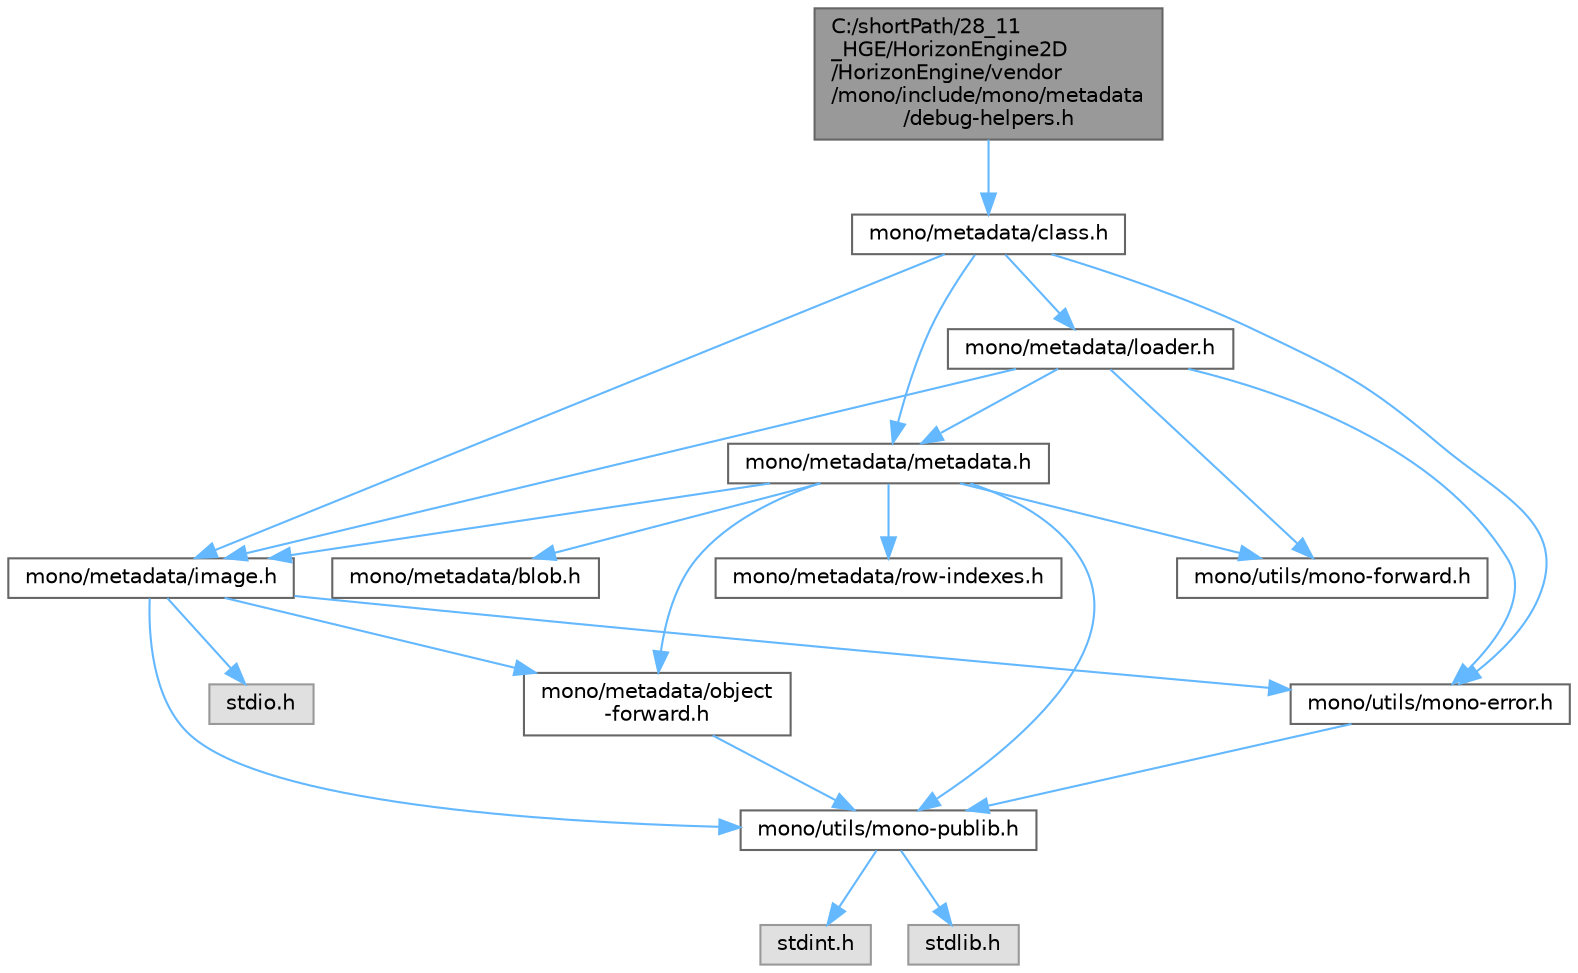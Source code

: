 digraph "C:/shortPath/28_11_HGE/HorizonEngine2D/HorizonEngine/vendor/mono/include/mono/metadata/debug-helpers.h"
{
 // LATEX_PDF_SIZE
  bgcolor="transparent";
  edge [fontname=Helvetica,fontsize=10,labelfontname=Helvetica,labelfontsize=10];
  node [fontname=Helvetica,fontsize=10,shape=box,height=0.2,width=0.4];
  Node1 [label="C:/shortPath/28_11\l_HGE/HorizonEngine2D\l/HorizonEngine/vendor\l/mono/include/mono/metadata\l/debug-helpers.h",height=0.2,width=0.4,color="gray40", fillcolor="grey60", style="filled", fontcolor="black",tooltip=" "];
  Node1 -> Node2 [color="steelblue1",style="solid"];
  Node2 [label="mono/metadata/class.h",height=0.2,width=0.4,color="grey40", fillcolor="white", style="filled",URL="$class_8h.html",tooltip=" "];
  Node2 -> Node3 [color="steelblue1",style="solid"];
  Node3 [label="mono/metadata/metadata.h",height=0.2,width=0.4,color="grey40", fillcolor="white", style="filled",URL="$metadata_8h.html",tooltip=" "];
  Node3 -> Node4 [color="steelblue1",style="solid"];
  Node4 [label="mono/utils/mono-publib.h",height=0.2,width=0.4,color="grey40", fillcolor="white", style="filled",URL="$mono-publib_8h.html",tooltip=" "];
  Node4 -> Node5 [color="steelblue1",style="solid"];
  Node5 [label="stdint.h",height=0.2,width=0.4,color="grey60", fillcolor="#E0E0E0", style="filled",tooltip=" "];
  Node4 -> Node6 [color="steelblue1",style="solid"];
  Node6 [label="stdlib.h",height=0.2,width=0.4,color="grey60", fillcolor="#E0E0E0", style="filled",tooltip=" "];
  Node3 -> Node7 [color="steelblue1",style="solid"];
  Node7 [label="mono/utils/mono-forward.h",height=0.2,width=0.4,color="grey40", fillcolor="white", style="filled",URL="$mono-forward_8h.html",tooltip=" "];
  Node3 -> Node8 [color="steelblue1",style="solid"];
  Node8 [label="mono/metadata/blob.h",height=0.2,width=0.4,color="grey40", fillcolor="white", style="filled",URL="$blob_8h.html",tooltip=" "];
  Node3 -> Node9 [color="steelblue1",style="solid"];
  Node9 [label="mono/metadata/row-indexes.h",height=0.2,width=0.4,color="grey40", fillcolor="white", style="filled",URL="$row-indexes_8h.html",tooltip=" "];
  Node3 -> Node10 [color="steelblue1",style="solid"];
  Node10 [label="mono/metadata/image.h",height=0.2,width=0.4,color="grey40", fillcolor="white", style="filled",URL="$image_8h.html",tooltip=" "];
  Node10 -> Node11 [color="steelblue1",style="solid"];
  Node11 [label="stdio.h",height=0.2,width=0.4,color="grey60", fillcolor="#E0E0E0", style="filled",tooltip=" "];
  Node10 -> Node4 [color="steelblue1",style="solid"];
  Node10 -> Node12 [color="steelblue1",style="solid"];
  Node12 [label="mono/utils/mono-error.h",height=0.2,width=0.4,color="grey40", fillcolor="white", style="filled",URL="$mono-error_8h.html",tooltip=" "];
  Node12 -> Node4 [color="steelblue1",style="solid"];
  Node10 -> Node13 [color="steelblue1",style="solid"];
  Node13 [label="mono/metadata/object\l-forward.h",height=0.2,width=0.4,color="grey40", fillcolor="white", style="filled",URL="$object-forward_8h.html",tooltip=" "];
  Node13 -> Node4 [color="steelblue1",style="solid"];
  Node3 -> Node13 [color="steelblue1",style="solid"];
  Node2 -> Node10 [color="steelblue1",style="solid"];
  Node2 -> Node14 [color="steelblue1",style="solid"];
  Node14 [label="mono/metadata/loader.h",height=0.2,width=0.4,color="grey40", fillcolor="white", style="filled",URL="$loader_8h.html",tooltip=" "];
  Node14 -> Node7 [color="steelblue1",style="solid"];
  Node14 -> Node3 [color="steelblue1",style="solid"];
  Node14 -> Node10 [color="steelblue1",style="solid"];
  Node14 -> Node12 [color="steelblue1",style="solid"];
  Node2 -> Node12 [color="steelblue1",style="solid"];
}
